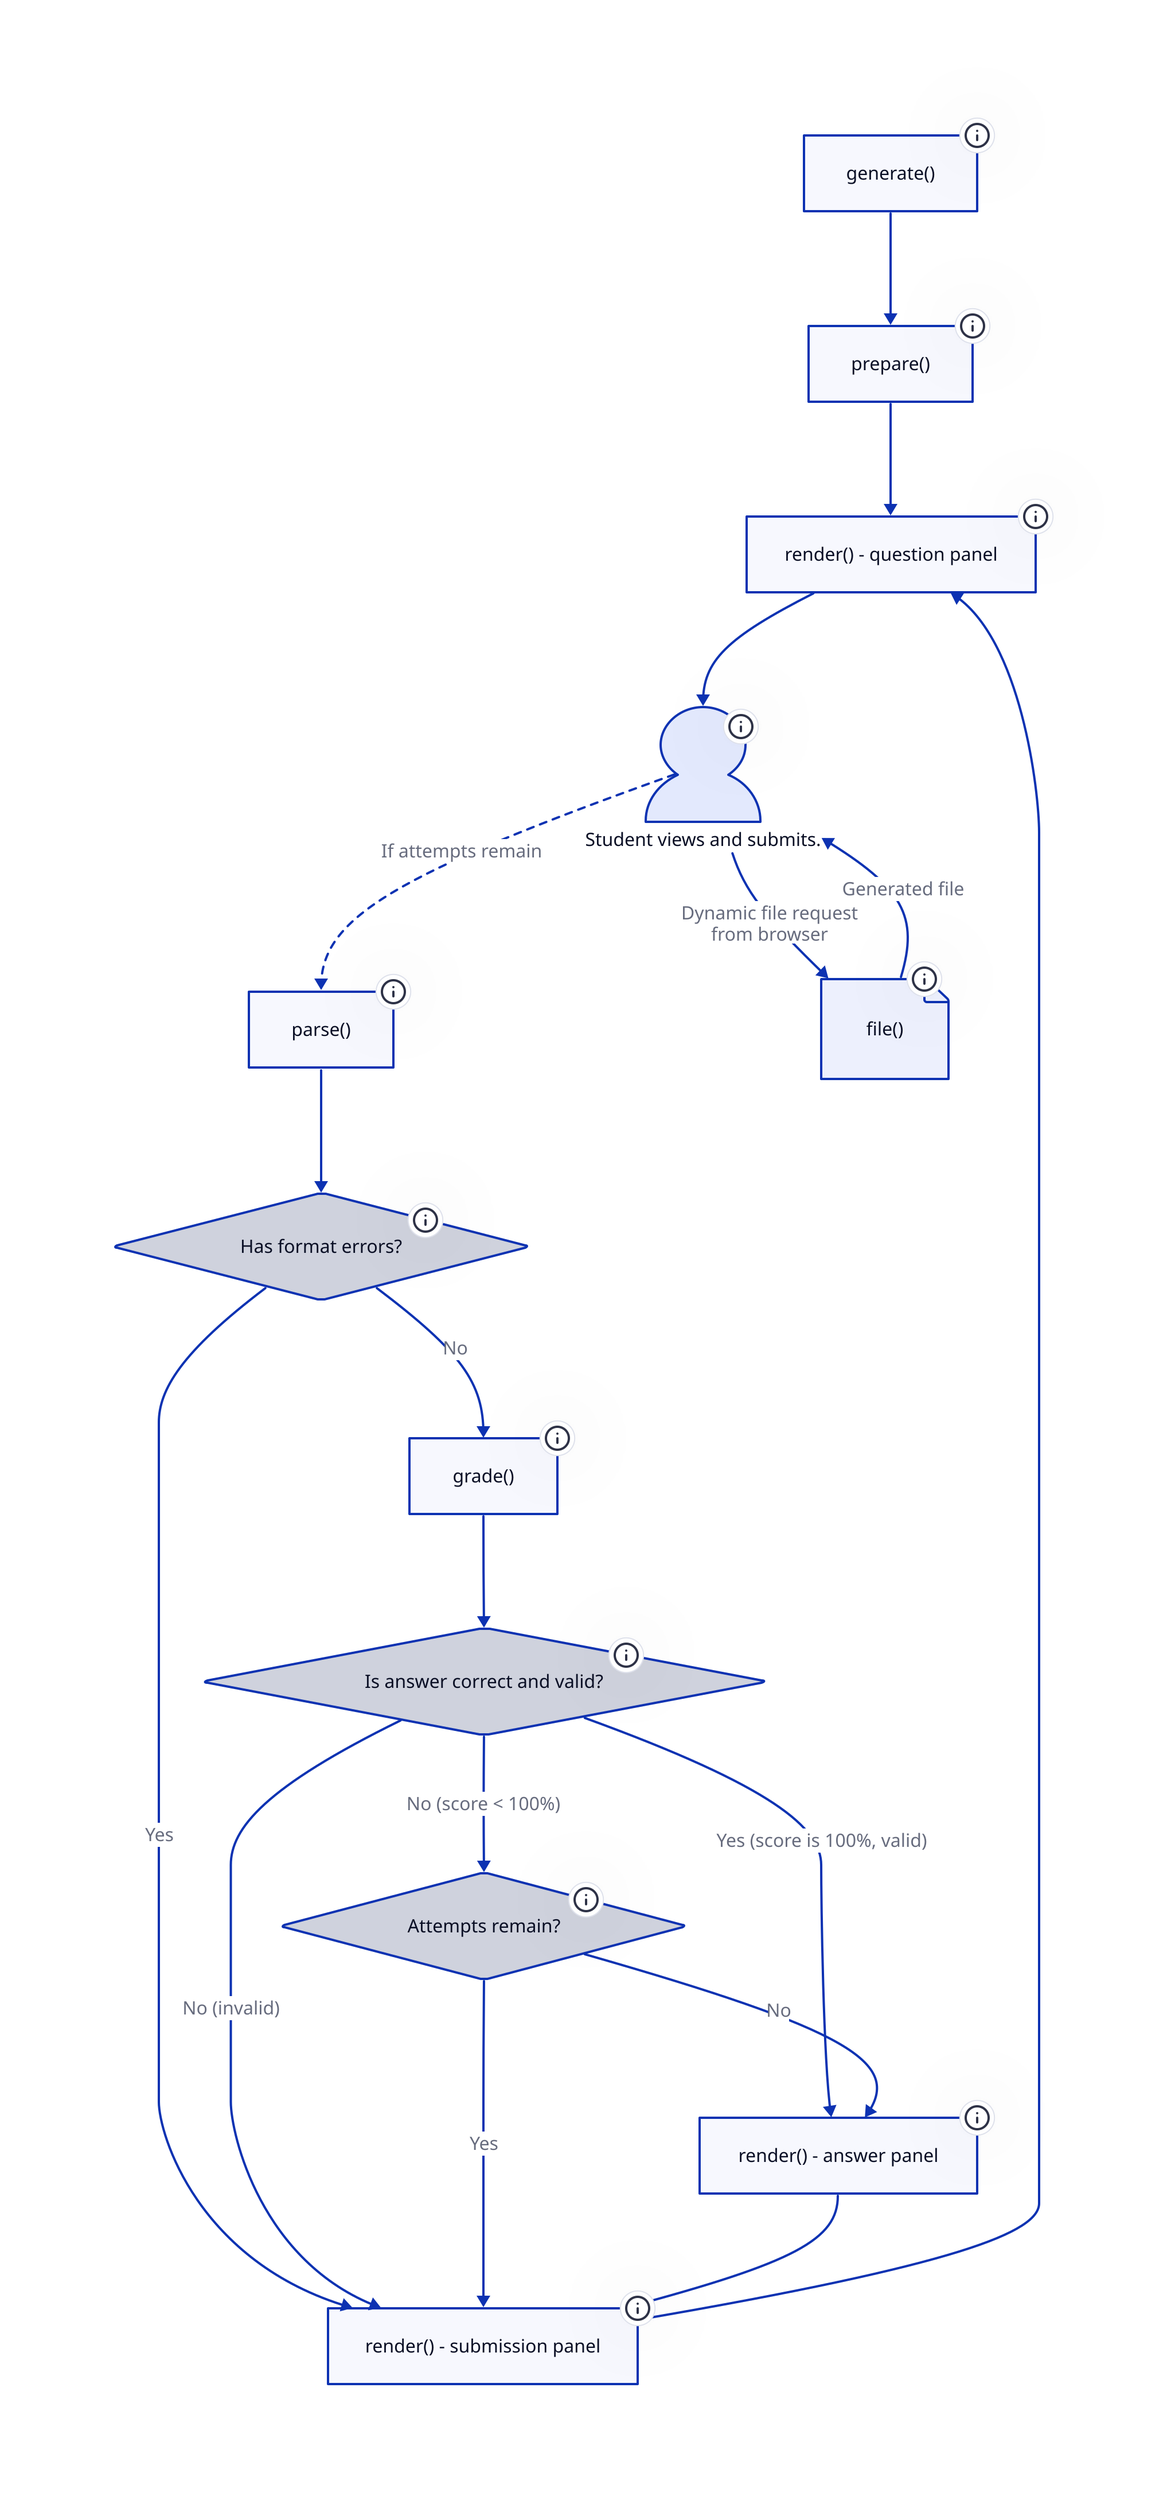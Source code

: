 # Shapes
generate: "generate()" {
  tooltip: "Generate random parameters and correct answers"
}
prepare: "prepare()" {
  tooltip: "Post-process element data after generate()"
}
render_question: "render() - question panel" {
  tooltip: "Render question.html for initial view"
}
student_interaction: "Student views and submits." {
  tooltip: " The student can only submit if they have attempts remaining."
  shape: person
  width: 100
  height: 100
}
parse: "parse()" {
  tooltip: "Parse submitted answers, check format"
}
check_format: "Has format errors?" {
  shape: diamond
  tooltip: "Check data['format_errors']"
}

grade: "grade()" {
  tooltip: "Grade the submission, set score and feedback"
}
check_correct: "Is answer correct and valid?" {
  shape: diamond
  tooltip: "Check data['score']"
}
render_submission: "render() - submission panel" {
  tooltip: "Render question.html showing submission and feedback. Multiple submissions can be shown."
}
render_answer: "render() - answer panel" {
  tooltip: "Render question.html showing correct answer (if enabled)"
}
check_attempts: "Attempts remain?" {
  shape: diamond
  tooltip: "Decrement the student's attempts. Check if the student has more attempts available after decrementing."
}
file: "file()" {
  tooltip: "Dynamically generated file"
  shape: page
}
# Flow
generate -> prepare
prepare -> render_question
render_question -> student_interaction
student_interaction -> parse: "If attempts remain" {
  style: {
    stroke-dash: 3
  }
}
parse -> check_format

# If format errors, show question panel again with errors
check_format -> render_submission: Yes

# If no format errors, proceed to grading
check_format -> grade: No

grade -> check_correct

render_submission -> render_question

# If correct, show answer panel
check_correct -> render_answer: "Yes (score is 100%, valid)"

# If incorrect, show submission panel
check_correct -> check_attempts: "No (score < 100%)"

check_correct -> render_submission: "No (invalid)"

# After rendering submission, check if attempts remain
check_attempts -> render_submission: "Yes"

# If no attempts remain, show the answer panel
check_attempts -> render_answer: "No"

render_answer -> render_submission
# Dynamic file generation
file -> student_interaction: "Generated file"
student_interaction -> file: "Dynamic file request \n from browser"
